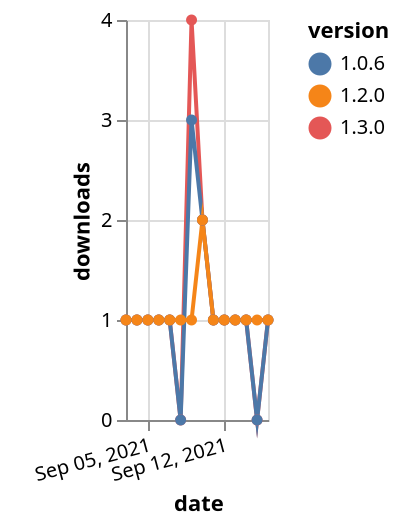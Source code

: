 {"$schema": "https://vega.github.io/schema/vega-lite/v5.json", "description": "A simple bar chart with embedded data.", "data": {"values": [{"date": "2021-09-03", "total": 197, "delta": 1, "version": "1.3.0"}, {"date": "2021-09-04", "total": 198, "delta": 1, "version": "1.3.0"}, {"date": "2021-09-05", "total": 199, "delta": 1, "version": "1.3.0"}, {"date": "2021-09-06", "total": 200, "delta": 1, "version": "1.3.0"}, {"date": "2021-09-07", "total": 201, "delta": 1, "version": "1.3.0"}, {"date": "2021-09-08", "total": 201, "delta": 0, "version": "1.3.0"}, {"date": "2021-09-09", "total": 205, "delta": 4, "version": "1.3.0"}, {"date": "2021-09-10", "total": 207, "delta": 2, "version": "1.3.0"}, {"date": "2021-09-11", "total": 208, "delta": 1, "version": "1.3.0"}, {"date": "2021-09-12", "total": 209, "delta": 1, "version": "1.3.0"}, {"date": "2021-09-13", "total": 210, "delta": 1, "version": "1.3.0"}, {"date": "2021-09-14", "total": 211, "delta": 1, "version": "1.3.0"}, {"date": "2021-09-15", "total": 211, "delta": 0, "version": "1.3.0"}, {"date": "2021-09-16", "total": 212, "delta": 1, "version": "1.3.0"}, {"date": "2021-09-03", "total": 254, "delta": 1, "version": "1.0.6"}, {"date": "2021-09-04", "total": 255, "delta": 1, "version": "1.0.6"}, {"date": "2021-09-05", "total": 256, "delta": 1, "version": "1.0.6"}, {"date": "2021-09-06", "total": 257, "delta": 1, "version": "1.0.6"}, {"date": "2021-09-07", "total": 258, "delta": 1, "version": "1.0.6"}, {"date": "2021-09-08", "total": 258, "delta": 0, "version": "1.0.6"}, {"date": "2021-09-09", "total": 261, "delta": 3, "version": "1.0.6"}, {"date": "2021-09-10", "total": 263, "delta": 2, "version": "1.0.6"}, {"date": "2021-09-11", "total": 264, "delta": 1, "version": "1.0.6"}, {"date": "2021-09-12", "total": 265, "delta": 1, "version": "1.0.6"}, {"date": "2021-09-13", "total": 266, "delta": 1, "version": "1.0.6"}, {"date": "2021-09-14", "total": 267, "delta": 1, "version": "1.0.6"}, {"date": "2021-09-15", "total": 267, "delta": 0, "version": "1.0.6"}, {"date": "2021-09-16", "total": 268, "delta": 1, "version": "1.0.6"}, {"date": "2021-09-03", "total": 203, "delta": 1, "version": "1.2.0"}, {"date": "2021-09-04", "total": 204, "delta": 1, "version": "1.2.0"}, {"date": "2021-09-05", "total": 205, "delta": 1, "version": "1.2.0"}, {"date": "2021-09-06", "total": 206, "delta": 1, "version": "1.2.0"}, {"date": "2021-09-07", "total": 207, "delta": 1, "version": "1.2.0"}, {"date": "2021-09-08", "total": 208, "delta": 1, "version": "1.2.0"}, {"date": "2021-09-09", "total": 209, "delta": 1, "version": "1.2.0"}, {"date": "2021-09-10", "total": 211, "delta": 2, "version": "1.2.0"}, {"date": "2021-09-11", "total": 212, "delta": 1, "version": "1.2.0"}, {"date": "2021-09-12", "total": 213, "delta": 1, "version": "1.2.0"}, {"date": "2021-09-13", "total": 214, "delta": 1, "version": "1.2.0"}, {"date": "2021-09-14", "total": 215, "delta": 1, "version": "1.2.0"}, {"date": "2021-09-15", "total": 216, "delta": 1, "version": "1.2.0"}, {"date": "2021-09-16", "total": 217, "delta": 1, "version": "1.2.0"}]}, "width": "container", "mark": {"type": "line", "point": {"filled": true}}, "encoding": {"x": {"field": "date", "type": "temporal", "timeUnit": "yearmonthdate", "title": "date", "axis": {"labelAngle": -15}}, "y": {"field": "delta", "type": "quantitative", "title": "downloads"}, "color": {"field": "version", "type": "nominal"}, "tooltip": {"field": "delta"}}}